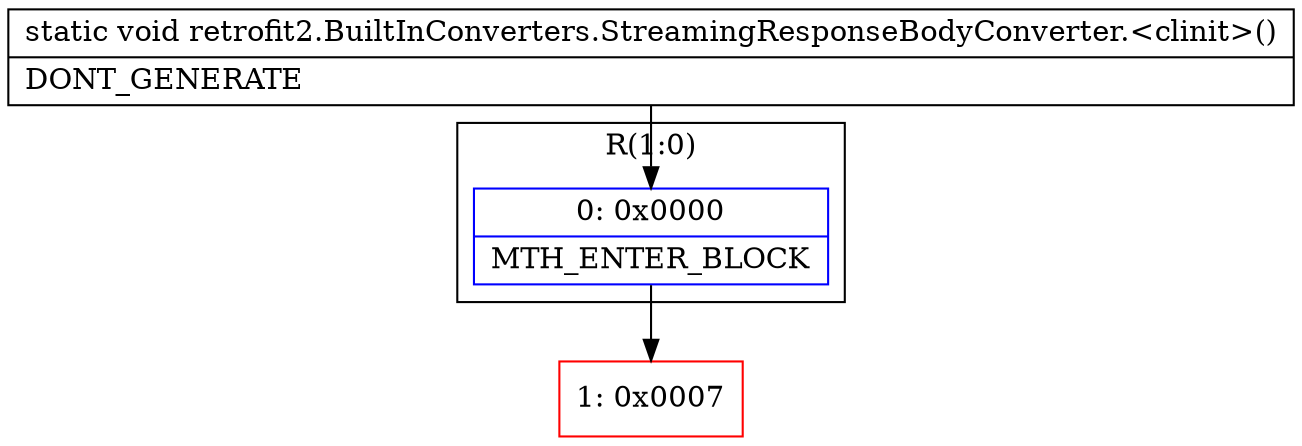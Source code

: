 digraph "CFG forretrofit2.BuiltInConverters.StreamingResponseBodyConverter.\<clinit\>()V" {
subgraph cluster_Region_1120033560 {
label = "R(1:0)";
node [shape=record,color=blue];
Node_0 [shape=record,label="{0\:\ 0x0000|MTH_ENTER_BLOCK\l}"];
}
Node_1 [shape=record,color=red,label="{1\:\ 0x0007}"];
MethodNode[shape=record,label="{static void retrofit2.BuiltInConverters.StreamingResponseBodyConverter.\<clinit\>()  | DONT_GENERATE\l}"];
MethodNode -> Node_0;
Node_0 -> Node_1;
}

